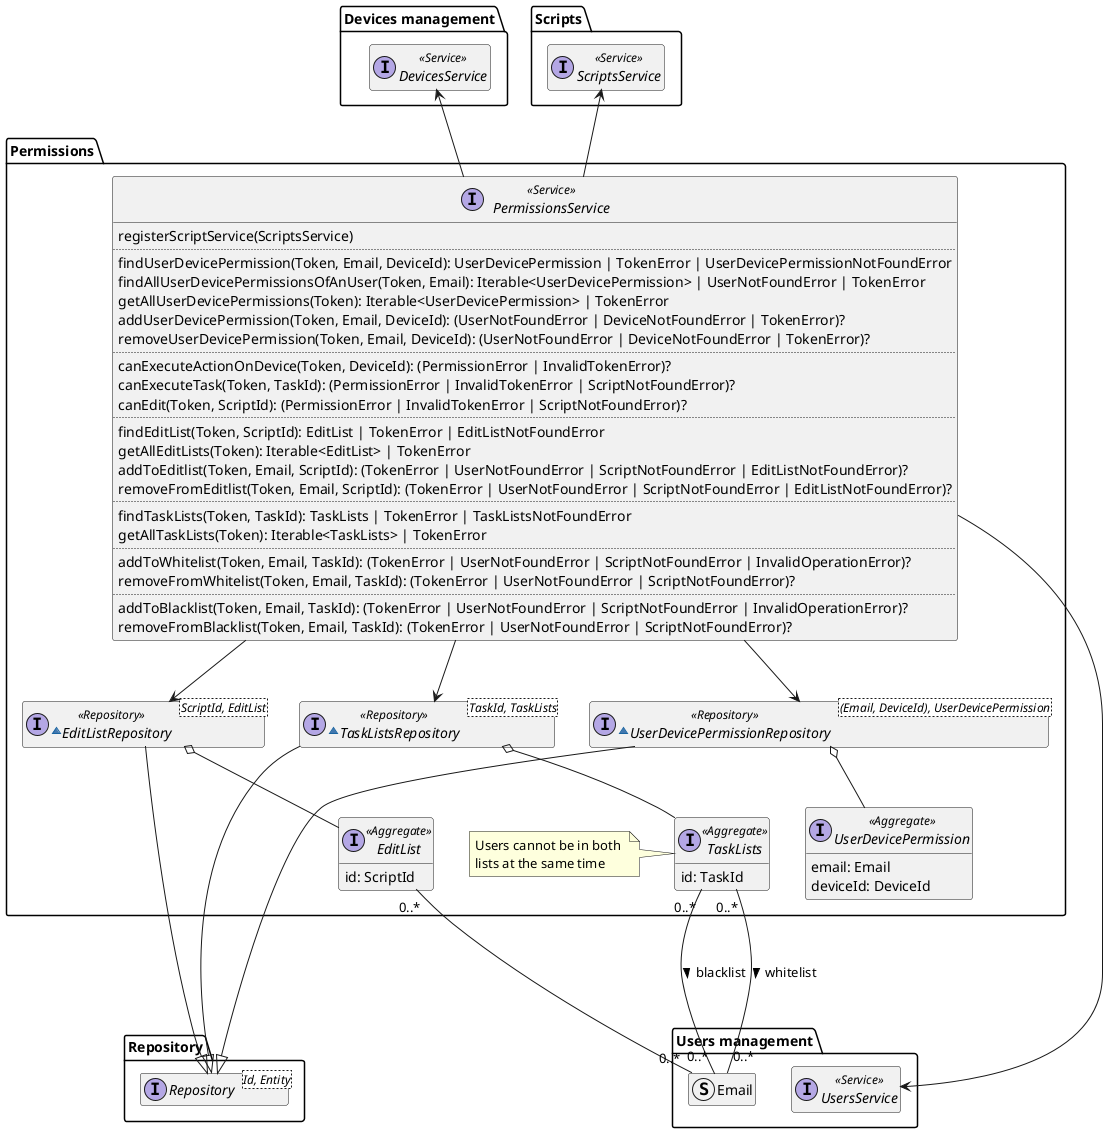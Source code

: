
@startuml permissions-domain-model

hide empty members
package Repository{
    interface Repository<Id, Entity>
}

package "Users management" as UsersManagement {
    interface UsersService <<Service>>
    struct Email
}

package "Devices management" as DevicesManagement {
    interface DevicesService <<Service>>
}

package Scripts {
    interface ScriptsService <<Service>>
}

package "Permissions" {
    interface PermissionsService <<Service>> {
        registerScriptService(ScriptsService)
        ..
        findUserDevicePermission(Token, Email, DeviceId): UserDevicePermission | TokenError | UserDevicePermissionNotFoundError
        findAllUserDevicePermissionsOfAnUser(Token, Email): Iterable<UserDevicePermission> | UserNotFoundError | TokenError
        getAllUserDevicePermissions(Token): Iterable<UserDevicePermission> | TokenError
        addUserDevicePermission(Token, Email, DeviceId): (UserNotFoundError | DeviceNotFoundError | TokenError)?
        removeUserDevicePermission(Token, Email, DeviceId): (UserNotFoundError | DeviceNotFoundError | TokenError)?
        ..
        canExecuteActionOnDevice(Token, DeviceId): (PermissionError | InvalidTokenError)?
        canExecuteTask(Token, TaskId): (PermissionError | InvalidTokenError | ScriptNotFoundError)?
        canEdit(Token, ScriptId): (PermissionError | InvalidTokenError | ScriptNotFoundError)?
        ..
        findEditList(Token, ScriptId): EditList | TokenError | EditListNotFoundError
        getAllEditLists(Token): Iterable<EditList> | TokenError
        addToEditlist(Token, Email, ScriptId): (TokenError | UserNotFoundError | ScriptNotFoundError | EditListNotFoundError)?
        removeFromEditlist(Token, Email, ScriptId): (TokenError | UserNotFoundError | ScriptNotFoundError | EditListNotFoundError)?
        ..
        findTaskLists(Token, TaskId): TaskLists | TokenError | TaskListsNotFoundError
        getAllTaskLists(Token): Iterable<TaskLists> | TokenError
        ..
        addToWhitelist(Token, Email, TaskId): (TokenError | UserNotFoundError | ScriptNotFoundError | InvalidOperationError)?
        removeFromWhitelist(Token, Email, TaskId): (TokenError | UserNotFoundError | ScriptNotFoundError)?
        ..
        addToBlacklist(Token, Email, TaskId): (TokenError | UserNotFoundError | ScriptNotFoundError | InvalidOperationError)?
        removeFromBlacklist(Token, Email, TaskId): (TokenError | UserNotFoundError | ScriptNotFoundError)?
    }

    ~interface UserDevicePermissionRepository<(Email, DeviceId), UserDevicePermission> <<Repository>> {
    }

    interface UserDevicePermission <<Aggregate>> {
        email: Email
        deviceId: DeviceId
    }

    ~interface EditListRepository<ScriptId, EditList> <<Repository>> {
    }

    interface EditList <<Aggregate>> {
        id: ScriptId
    }

    ~interface TaskListsRepository<TaskId, TaskLists> <<Repository>> {
    }

    interface TaskLists <<Aggregate>> {
        id: TaskId
    }

    note left of TaskLists
        Users cannot be in both 
        lists at the same time
    end note


    PermissionsService -u-> DevicesManagement.DevicesService
    PermissionsService --> UsersManagement.UsersService
    PermissionsService -u-> Scripts.ScriptsService
    PermissionsService --> UserDevicePermissionRepository
    PermissionsService --> EditListRepository
    PermissionsService --> TaskListsRepository
    UserDevicePermissionRepository ----|> Repository.Repository
    UserDevicePermissionRepository o-- UserDevicePermission
    EditList "0..*" -- "0..*" UsersManagement.Email
    EditListRepository --|> Repository.Repository
    EditListRepository o-- EditList
    TaskLists "0..*" --- "0..*" UsersManagement.Email : "blacklist >"
    TaskLists "0..*" --- "0..*" UsersManagement.Email : "whitelist >"
    TaskListsRepository --|> Repository.Repository
    TaskListsRepository o-- TaskLists

}

@enduml
